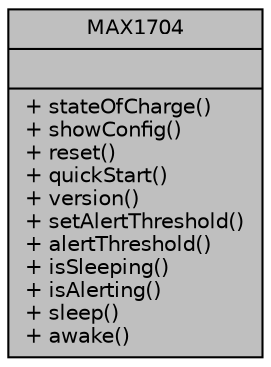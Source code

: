 digraph "MAX1704"
{
 // INTERACTIVE_SVG=YES
  edge [fontname="Helvetica",fontsize="10",labelfontname="Helvetica",labelfontsize="10"];
  node [fontname="Helvetica",fontsize="10",shape=record];
  Node1 [label="{MAX1704\n||+ stateOfCharge()\l+ showConfig()\l+ reset()\l+ quickStart()\l+ version()\l+ setAlertThreshold()\l+ alertThreshold()\l+ isSleeping()\l+ isAlerting()\l+ sleep()\l+ awake()\l}",height=0.2,width=0.4,color="black", fillcolor="grey75", style="filled" fontcolor="black"];
}
